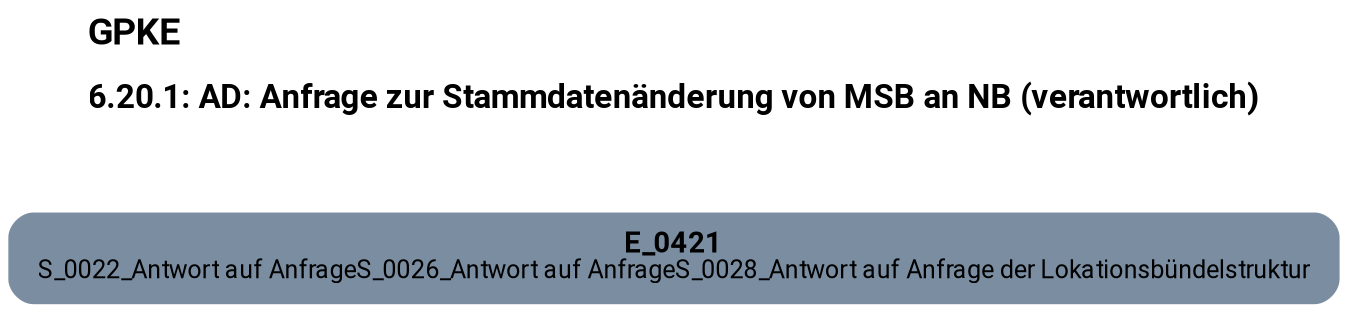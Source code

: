 digraph D {
    labelloc="t";
    label=<<B><FONT POINT-SIZE="18">GPKE</FONT></B><BR align="left"/><BR/><B><FONT POINT-SIZE="16">6.20.1: AD: Anfrage zur Stammdatenänderung von MSB an NB (verantwortlich)</FONT></B><BR align="left"/><BR/><BR/><BR/>>;
    ratio="compress";
    concentrate=true;
    pack=true;
    rankdir=TB;
    packmode="array";
    size="20,20";
    "Empty" [margin="0.2,0.12", shape=box, style="filled,rounded", penwidth=0.0, fillcolor="#7a8da1", label=<<B>E_0421</B><BR align="center"/><FONT point-size="12">S_0022_Antwort auf Anfrage
S_0026_Antwort auf Anfrage
S_0028_Antwort auf Anfrage der Lokationsbündelstruktur</FONT><BR align="center"/>>, fontname="Roboto, sans-serif"];


    bgcolor="transparent";
fontname="Roboto, sans-serif";
}